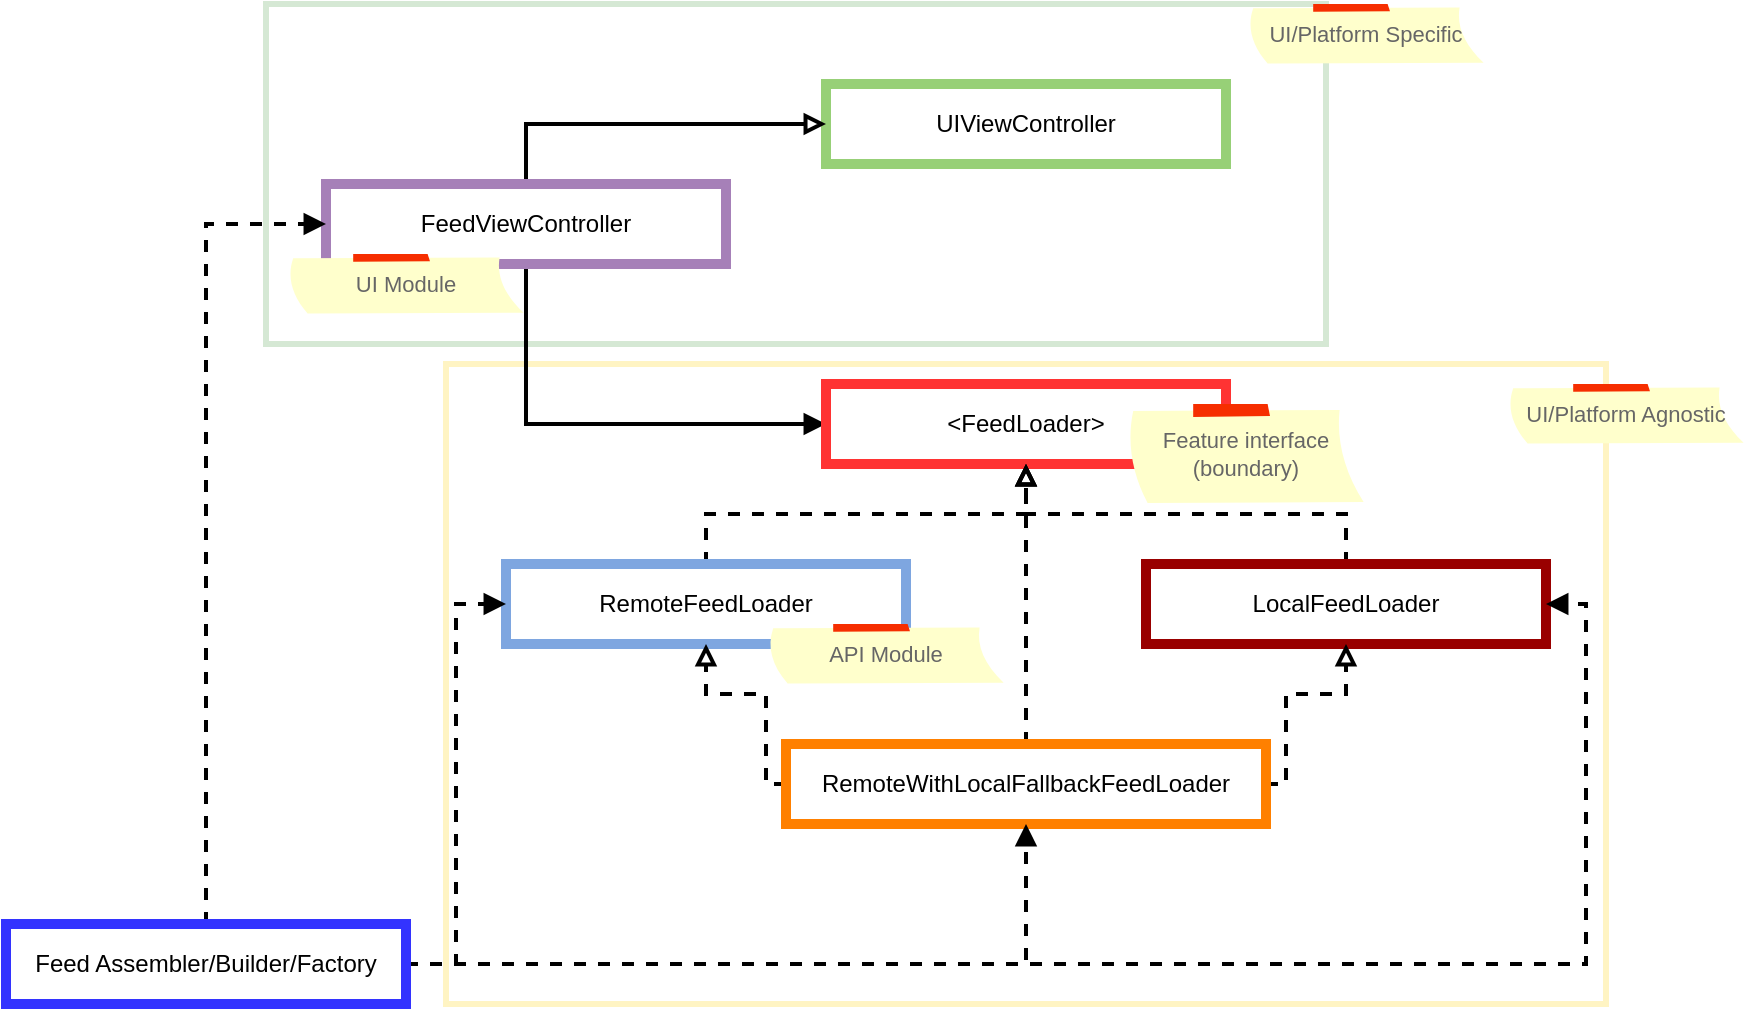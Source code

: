 <mxfile version="14.1.8" type="device"><diagram id="UBJDi-y9eIJLq-tKGY7j" name="Page-1"><mxGraphModel dx="1298" dy="900" grid="0" gridSize="10" guides="1" tooltips="1" connect="1" arrows="1" fold="1" page="1" pageScale="1" pageWidth="1400" pageHeight="850" math="0" shadow="0"><root><mxCell id="0"/><mxCell id="1" parent="0"/><mxCell id="efg607CX18Gz1uPDCy6R-10" value="" style="rounded=0;whiteSpace=wrap;html=1;fontSize=11;fillColor=none;strokeWidth=3;strokeColor=#FFF4C3;" vertex="1" parent="1"><mxGeometry x="410" y="450" width="580" height="320" as="geometry"/></mxCell><mxCell id="efg607CX18Gz1uPDCy6R-9" value="" style="rounded=0;whiteSpace=wrap;html=1;fontSize=11;fillColor=none;strokeWidth=3;strokeColor=#D5E8D4;" vertex="1" parent="1"><mxGeometry x="320" y="270" width="530" height="170" as="geometry"/></mxCell><mxCell id="RxsWojSXzlmlzeJc3csC-1" value="UIViewController" style="rounded=0;whiteSpace=wrap;html=1;strokeColor=#97D077;strokeWidth=5;" parent="1" vertex="1"><mxGeometry x="600" y="310" width="200" height="40" as="geometry"/></mxCell><mxCell id="RxsWojSXzlmlzeJc3csC-3" style="edgeStyle=orthogonalEdgeStyle;rounded=0;orthogonalLoop=1;jettySize=auto;html=1;endArrow=block;endFill=0;strokeWidth=2;" parent="1" source="RxsWojSXzlmlzeJc3csC-2" edge="1" target="RxsWojSXzlmlzeJc3csC-1"><mxGeometry relative="1" as="geometry"><mxPoint x="600" y="400" as="targetPoint"/><Array as="points"><mxPoint x="450" y="370"/></Array></mxGeometry></mxCell><mxCell id="RxsWojSXzlmlzeJc3csC-5" style="edgeStyle=orthogonalEdgeStyle;rounded=0;orthogonalLoop=1;jettySize=auto;html=1;endArrow=block;endFill=1;strokeWidth=2;" parent="1" source="RxsWojSXzlmlzeJc3csC-2" target="RxsWojSXzlmlzeJc3csC-4" edge="1"><mxGeometry relative="1" as="geometry"><Array as="points"><mxPoint x="450" y="480"/></Array></mxGeometry></mxCell><mxCell id="RxsWojSXzlmlzeJc3csC-2" value="FeedViewController" style="rounded=0;whiteSpace=wrap;html=1;strokeWidth=5;strokeColor=#A680B8;" parent="1" vertex="1"><mxGeometry x="350" y="360" width="200" height="40" as="geometry"/></mxCell><mxCell id="RxsWojSXzlmlzeJc3csC-4" value="&amp;lt;FeedLoader&amp;gt;" style="rounded=0;whiteSpace=wrap;html=1;strokeWidth=5;strokeColor=#FF3333;" parent="1" vertex="1"><mxGeometry x="600" y="460" width="200" height="40" as="geometry"/></mxCell><mxCell id="RxsWojSXzlmlzeJc3csC-7" style="edgeStyle=orthogonalEdgeStyle;rounded=0;orthogonalLoop=1;jettySize=auto;html=1;entryX=0.5;entryY=1;entryDx=0;entryDy=0;endArrow=block;endFill=0;dashed=1;strokeWidth=2;" parent="1" source="RxsWojSXzlmlzeJc3csC-6" target="RxsWojSXzlmlzeJc3csC-4" edge="1"><mxGeometry relative="1" as="geometry"/></mxCell><mxCell id="RxsWojSXzlmlzeJc3csC-6" value="RemoteFeedLoader" style="rounded=0;whiteSpace=wrap;html=1;strokeWidth=5;strokeColor=#7EA6E0;" parent="1" vertex="1"><mxGeometry x="440" y="550" width="200" height="40" as="geometry"/></mxCell><mxCell id="RxsWojSXzlmlzeJc3csC-9" style="edgeStyle=orthogonalEdgeStyle;rounded=0;orthogonalLoop=1;jettySize=auto;html=1;entryX=0.5;entryY=1;entryDx=0;entryDy=0;dashed=1;endArrow=block;endFill=0;strokeWidth=2;" parent="1" source="RxsWojSXzlmlzeJc3csC-8" target="RxsWojSXzlmlzeJc3csC-4" edge="1"><mxGeometry relative="1" as="geometry"><Array as="points"><mxPoint x="860" y="525"/><mxPoint x="700" y="525"/></Array></mxGeometry></mxCell><mxCell id="RxsWojSXzlmlzeJc3csC-8" value="LocalFeedLoader" style="rounded=0;whiteSpace=wrap;html=1;strokeWidth=5;strokeColor=#990000;" parent="1" vertex="1"><mxGeometry x="760" y="550" width="200" height="40" as="geometry"/></mxCell><mxCell id="RxsWojSXzlmlzeJc3csC-12" style="edgeStyle=orthogonalEdgeStyle;rounded=0;orthogonalLoop=1;jettySize=auto;html=1;dashed=1;endArrow=block;endFill=0;strokeWidth=2;" parent="1" source="RxsWojSXzlmlzeJc3csC-10" target="RxsWojSXzlmlzeJc3csC-4" edge="1"><mxGeometry relative="1" as="geometry"/></mxCell><mxCell id="RxsWojSXzlmlzeJc3csC-13" style="edgeStyle=orthogonalEdgeStyle;rounded=0;orthogonalLoop=1;jettySize=auto;html=1;dashed=1;endArrow=block;endFill=0;strokeWidth=2;" parent="1" source="RxsWojSXzlmlzeJc3csC-10" target="RxsWojSXzlmlzeJc3csC-8" edge="1"><mxGeometry relative="1" as="geometry"><Array as="points"><mxPoint x="830" y="660"/><mxPoint x="830" y="615"/><mxPoint x="860" y="615"/></Array></mxGeometry></mxCell><mxCell id="RxsWojSXzlmlzeJc3csC-14" style="edgeStyle=orthogonalEdgeStyle;rounded=0;orthogonalLoop=1;jettySize=auto;html=1;dashed=1;endArrow=block;endFill=0;strokeWidth=2;" parent="1" source="RxsWojSXzlmlzeJc3csC-10" target="RxsWojSXzlmlzeJc3csC-6" edge="1"><mxGeometry relative="1" as="geometry"><Array as="points"><mxPoint x="570" y="660"/><mxPoint x="570" y="615"/><mxPoint x="540" y="615"/></Array></mxGeometry></mxCell><mxCell id="RxsWojSXzlmlzeJc3csC-10" value="RemoteWithLocalFallbackFeedLoader" style="rounded=0;whiteSpace=wrap;html=1;strokeWidth=5;strokeColor=#FF8000;" parent="1" vertex="1"><mxGeometry x="580" y="640" width="240" height="40" as="geometry"/></mxCell><mxCell id="efg607CX18Gz1uPDCy6R-2" style="edgeStyle=orthogonalEdgeStyle;rounded=0;orthogonalLoop=1;jettySize=auto;html=1;entryX=0;entryY=0.5;entryDx=0;entryDy=0;endArrow=block;endFill=1;dashed=1;strokeWidth=2;" edge="1" parent="1" source="efg607CX18Gz1uPDCy6R-1" target="RxsWojSXzlmlzeJc3csC-2"><mxGeometry relative="1" as="geometry"/></mxCell><mxCell id="efg607CX18Gz1uPDCy6R-3" style="edgeStyle=orthogonalEdgeStyle;rounded=0;orthogonalLoop=1;jettySize=auto;html=1;entryX=0;entryY=0.5;entryDx=0;entryDy=0;endArrow=block;endFill=1;dashed=1;strokeWidth=2;" edge="1" parent="1" source="efg607CX18Gz1uPDCy6R-1" target="RxsWojSXzlmlzeJc3csC-6"><mxGeometry relative="1" as="geometry"/></mxCell><mxCell id="efg607CX18Gz1uPDCy6R-4" style="edgeStyle=orthogonalEdgeStyle;rounded=0;orthogonalLoop=1;jettySize=auto;html=1;entryX=1;entryY=0.5;entryDx=0;entryDy=0;endArrow=block;endFill=1;dashed=1;strokeWidth=2;" edge="1" parent="1" source="efg607CX18Gz1uPDCy6R-1" target="RxsWojSXzlmlzeJc3csC-8"><mxGeometry relative="1" as="geometry"/></mxCell><mxCell id="efg607CX18Gz1uPDCy6R-5" style="edgeStyle=orthogonalEdgeStyle;rounded=0;orthogonalLoop=1;jettySize=auto;html=1;entryX=0.5;entryY=1;entryDx=0;entryDy=0;endArrow=block;endFill=1;dashed=1;strokeWidth=2;" edge="1" parent="1" source="efg607CX18Gz1uPDCy6R-1" target="RxsWojSXzlmlzeJc3csC-10"><mxGeometry relative="1" as="geometry"/></mxCell><mxCell id="efg607CX18Gz1uPDCy6R-1" value="Feed Assembler/Builder/Factory" style="rounded=0;whiteSpace=wrap;html=1;strokeWidth=5;strokeColor=#3333FF;" vertex="1" parent="1"><mxGeometry x="190" y="730" width="200" height="40" as="geometry"/></mxCell><mxCell id="efg607CX18Gz1uPDCy6R-6" value="UI Module" style="strokeWidth=1;shadow=0;dashed=0;align=center;html=1;shape=mxgraph.mockup.text.stickyNote2;fontColor=#666666;mainText=;fontSize=11;whiteSpace=wrap;fillColor=#ffffcc;strokeColor=#F62E00;" vertex="1" parent="1"><mxGeometry x="330" y="395" width="120" height="30" as="geometry"/></mxCell><mxCell id="efg607CX18Gz1uPDCy6R-7" value="Feature interface (boundary)" style="strokeWidth=1;shadow=0;dashed=0;align=center;html=1;shape=mxgraph.mockup.text.stickyNote2;fontColor=#666666;mainText=;fontSize=11;whiteSpace=wrap;fillColor=#ffffcc;strokeColor=#F62E00;" vertex="1" parent="1"><mxGeometry x="750" y="470" width="120" height="50" as="geometry"/></mxCell><mxCell id="efg607CX18Gz1uPDCy6R-8" value="API Module" style="strokeWidth=1;shadow=0;dashed=0;align=center;html=1;shape=mxgraph.mockup.text.stickyNote2;fontColor=#666666;mainText=;fontSize=11;whiteSpace=wrap;fillColor=#ffffcc;strokeColor=#F62E00;" vertex="1" parent="1"><mxGeometry x="570" y="580" width="120" height="30" as="geometry"/></mxCell><mxCell id="efg607CX18Gz1uPDCy6R-11" value="UI/Platform Specific" style="strokeWidth=1;shadow=0;dashed=0;align=center;html=1;shape=mxgraph.mockup.text.stickyNote2;fontColor=#666666;mainText=;fontSize=11;whiteSpace=wrap;fillColor=#ffffcc;strokeColor=#F62E00;" vertex="1" parent="1"><mxGeometry x="810" y="270" width="120" height="30" as="geometry"/></mxCell><mxCell id="efg607CX18Gz1uPDCy6R-12" value="UI/Platform Agnostic" style="strokeWidth=1;shadow=0;dashed=0;align=center;html=1;shape=mxgraph.mockup.text.stickyNote2;fontColor=#666666;mainText=;fontSize=11;whiteSpace=wrap;fillColor=#ffffcc;strokeColor=#F62E00;" vertex="1" parent="1"><mxGeometry x="940" y="460" width="120" height="30" as="geometry"/></mxCell></root></mxGraphModel></diagram></mxfile>